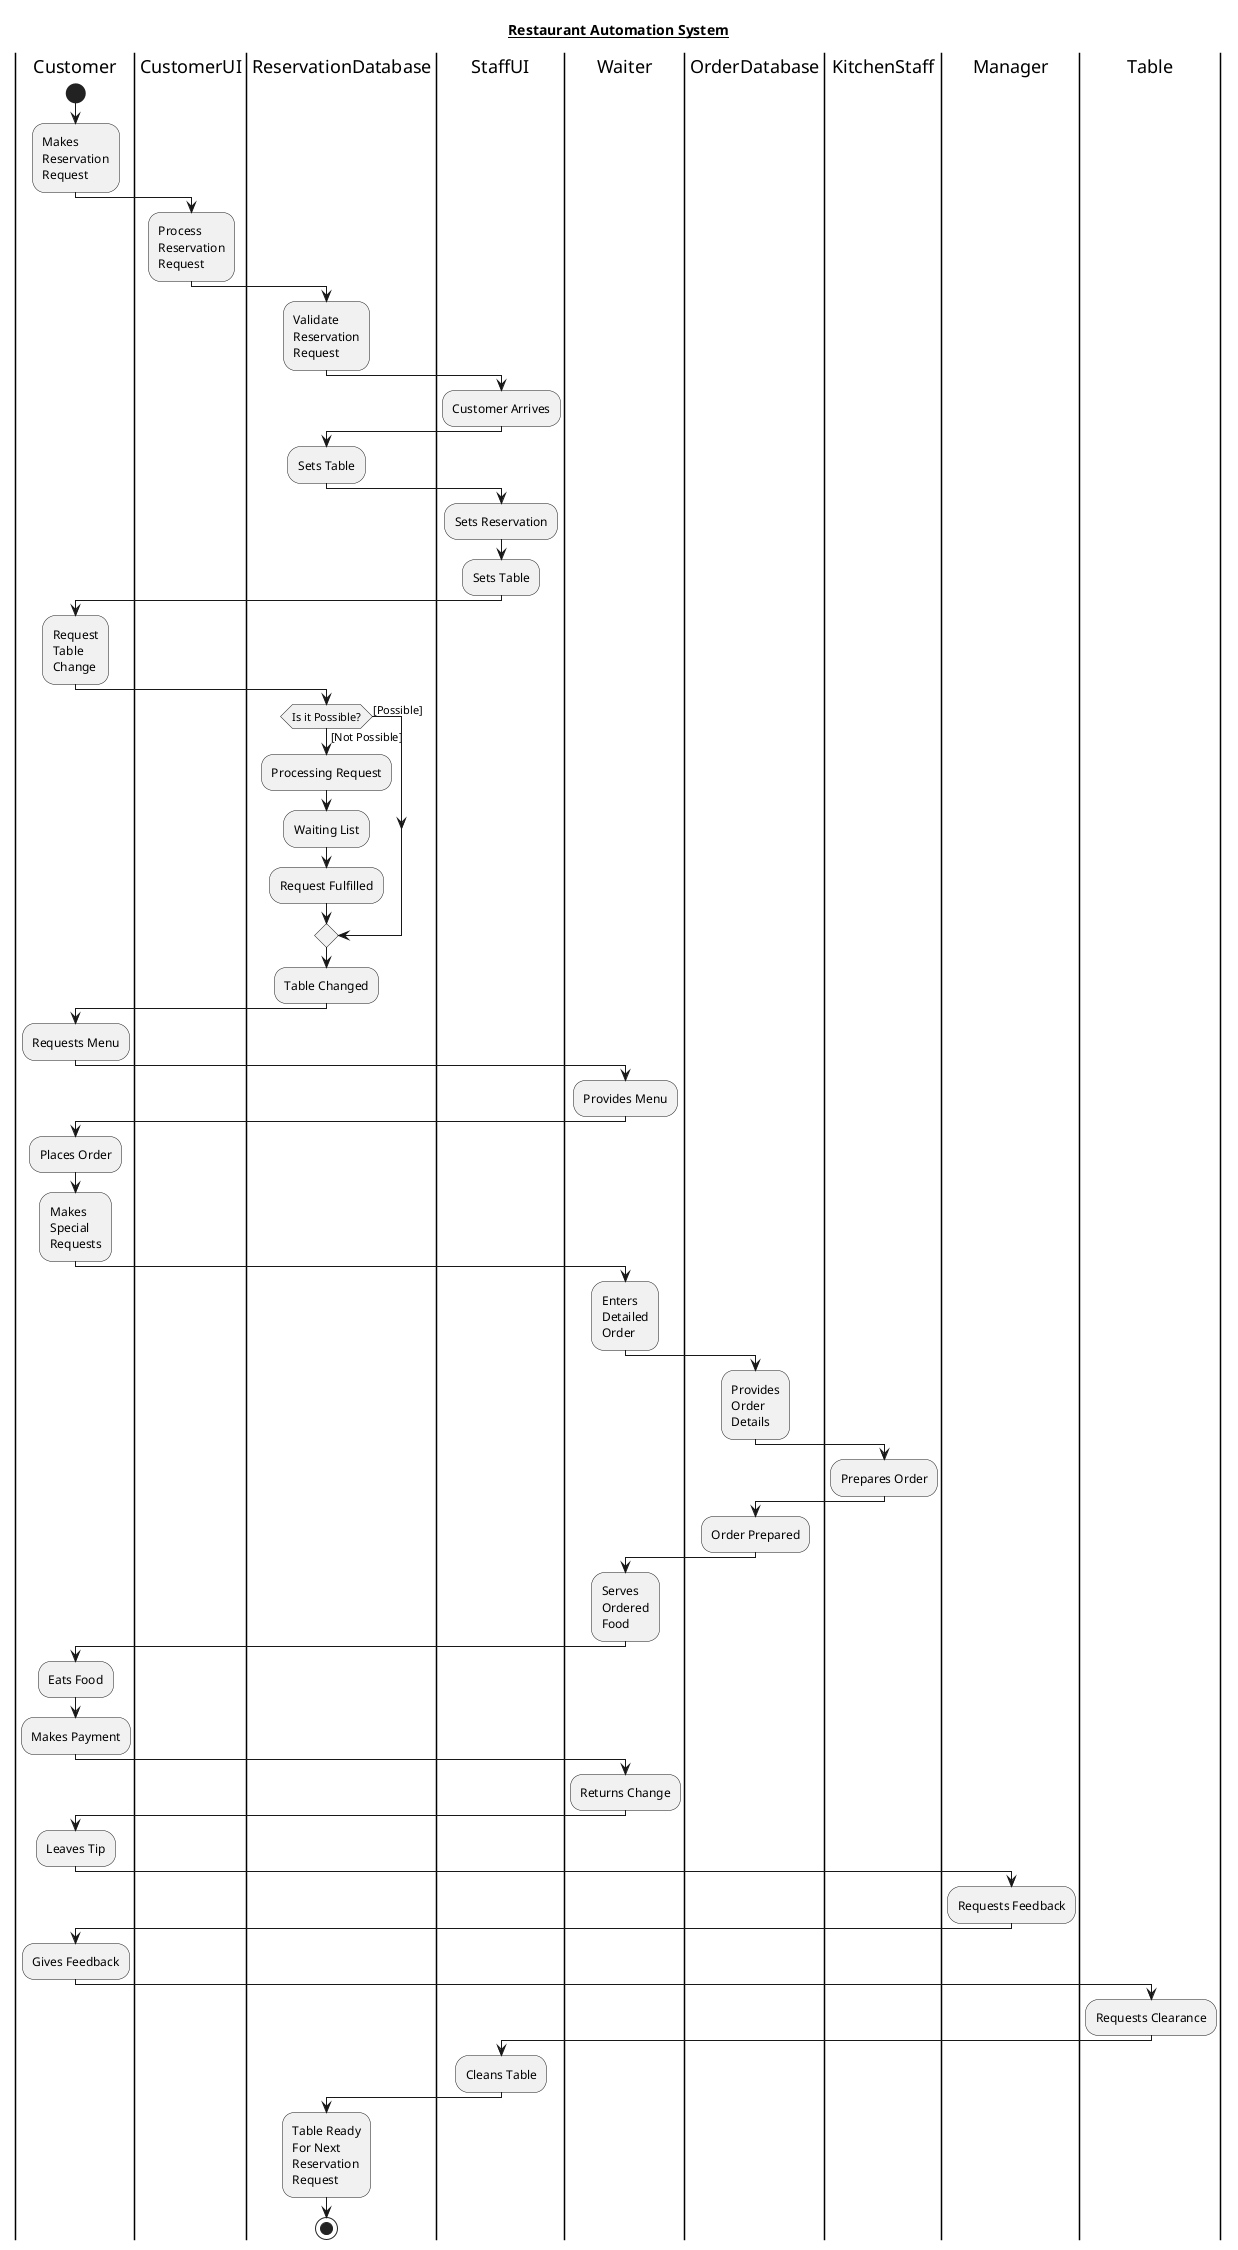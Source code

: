 @startuml Activity Diagram

title __Restaurant Automation System__

|Customer|

start
:Makes\nReservation\nRequest;

|CustomerUI|
:Process\nReservation\nRequest;

|ReservationDatabase|
:Validate\nReservation\nRequest;

|StaffUI|
:Customer Arrives;

|ReservationDatabase|
:Sets Table;

|StaffUI|
:Sets Reservation;
:Sets Table;

|Customer|
:Request\nTable\nChange;

|ReservationDatabase|
if(Is it Possible?) then([Possible])

else ([Not Possible])
:Processing Request;
:Waiting List;
:Request Fulfilled;
endif
:Table Changed;

|Customer|
:Requests Menu;

|Waiter|
:Provides Menu;

|Customer|
:Places Order;
:Makes\nSpecial\nRequests;

|Waiter|
:Enters\nDetailed\nOrder;

|OrderDatabase|
:Provides\nOrder\nDetails;

|KitchenStaff|
:Prepares Order;

|OrderDatabase|
:Order Prepared;

|Waiter|
:Serves\nOrdered\nFood;

|Customer|
:Eats Food;
:Makes Payment;

|Waiter|
:Returns Change;

|Customer|
:Leaves Tip;

|Manager|
:Requests Feedback;

|Customer|
:Gives Feedback;

|Table|
:Requests Clearance;

|StaffUI|
:Cleans Table;

|ReservationDatabase|
:Table Ready\nFor Next\nReservation\nRequest;

stop
@enduml
